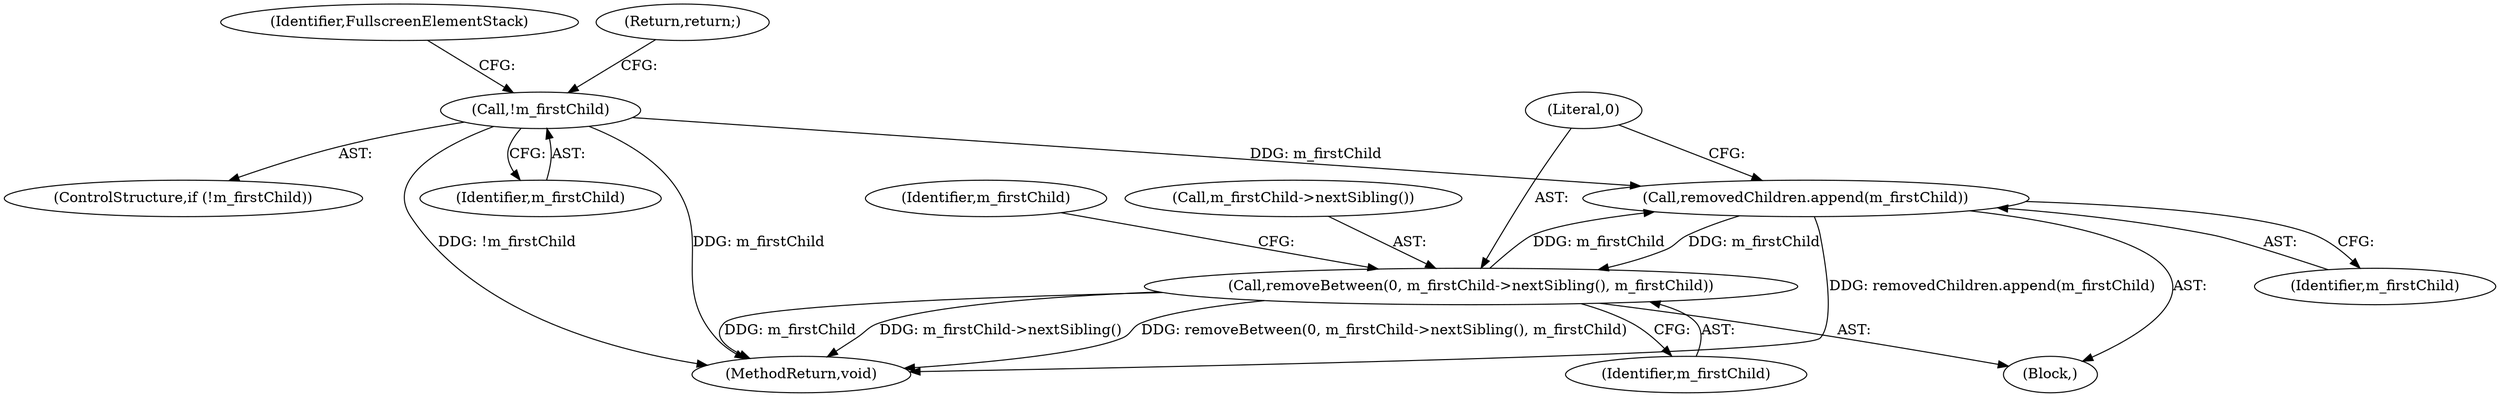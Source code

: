 digraph "0_Chrome_f084d7007f67809ef116ee6b11f251bf3c9ed895@API" {
"1000137" [label="(Call,removedChildren.append(m_firstChild))"];
"1000139" [label="(Call,removeBetween(0, m_firstChild->nextSibling(), m_firstChild))"];
"1000137" [label="(Call,removedChildren.append(m_firstChild))"];
"1000103" [label="(Call,!m_firstChild)"];
"1000136" [label="(Block,)"];
"1000110" [label="(Identifier,FullscreenElementStack)"];
"1000141" [label="(Call,m_firstChild->nextSibling())"];
"1000105" [label="(Return,return;)"];
"1000139" [label="(Call,removeBetween(0, m_firstChild->nextSibling(), m_firstChild))"];
"1000140" [label="(Literal,0)"];
"1000137" [label="(Call,removedChildren.append(m_firstChild))"];
"1000142" [label="(Identifier,m_firstChild)"];
"1000104" [label="(Identifier,m_firstChild)"];
"1000164" [label="(MethodReturn,void)"];
"1000135" [label="(Identifier,m_firstChild)"];
"1000103" [label="(Call,!m_firstChild)"];
"1000138" [label="(Identifier,m_firstChild)"];
"1000102" [label="(ControlStructure,if (!m_firstChild))"];
"1000137" -> "1000136"  [label="AST: "];
"1000137" -> "1000138"  [label="CFG: "];
"1000138" -> "1000137"  [label="AST: "];
"1000140" -> "1000137"  [label="CFG: "];
"1000137" -> "1000164"  [label="DDG: removedChildren.append(m_firstChild)"];
"1000139" -> "1000137"  [label="DDG: m_firstChild"];
"1000103" -> "1000137"  [label="DDG: m_firstChild"];
"1000137" -> "1000139"  [label="DDG: m_firstChild"];
"1000139" -> "1000136"  [label="AST: "];
"1000139" -> "1000142"  [label="CFG: "];
"1000140" -> "1000139"  [label="AST: "];
"1000141" -> "1000139"  [label="AST: "];
"1000142" -> "1000139"  [label="AST: "];
"1000135" -> "1000139"  [label="CFG: "];
"1000139" -> "1000164"  [label="DDG: m_firstChild"];
"1000139" -> "1000164"  [label="DDG: m_firstChild->nextSibling()"];
"1000139" -> "1000164"  [label="DDG: removeBetween(0, m_firstChild->nextSibling(), m_firstChild)"];
"1000103" -> "1000102"  [label="AST: "];
"1000103" -> "1000104"  [label="CFG: "];
"1000104" -> "1000103"  [label="AST: "];
"1000105" -> "1000103"  [label="CFG: "];
"1000110" -> "1000103"  [label="CFG: "];
"1000103" -> "1000164"  [label="DDG: m_firstChild"];
"1000103" -> "1000164"  [label="DDG: !m_firstChild"];
}
